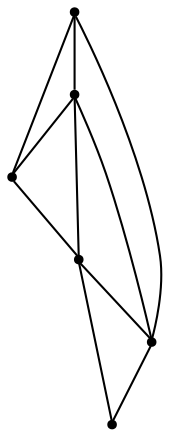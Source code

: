 graph {
  node [shape=point,comment="{\"directed\":false,\"doi\":\"10.4230/LIPIcs.GD.2024.40\",\"figure\":\"5 (1)\"}"]

  v0 [pos="1508.5072163422092,895.644488291101"]
  v1 [pos="1448.4905845400217,850.642936403643"]
  v2 [pos="1478.4989004411154,805.6412573550807"]
  v3 [pos="1358.4658912199545,850.642936403643"]
  v4 [pos="1418.482268638928,940.6461673396633"]
  v5 [pos="1343.4616060778005,895.644488291101"]

  v0 -- v1 [id="-1",pos="1508.5072163422092,895.644488291101 1448.4905845400217,850.642936403643 1448.4905845400217,850.642936403643 1448.4905845400217,850.642936403643"]
  v2 -- v0 [id="-2",pos="1478.4989004411154,805.6412573550807 1508.5072163422092,895.644488291101 1508.5072163422092,895.644488291101 1508.5072163422092,895.644488291101"]
  v2 -- v3 [id="-3",pos="1478.4989004411154,805.6412573550807 1358.4658912199545,850.642936403643 1358.4658912199545,850.642936403643 1358.4658912199545,850.642936403643"]
  v1 -- v3 [id="-4",pos="1448.4905845400217,850.642936403643 1358.4658912199545,850.642936403643 1358.4658912199545,850.642936403643 1358.4658912199545,850.642936403643"]
  v1 -- v2 [id="-5",pos="1448.4905845400217,850.642936403643 1478.4989004411154,805.6412573550807 1478.4989004411154,805.6412573550807 1478.4989004411154,805.6412573550807"]
  v4 -- v0 [id="-6",pos="1418.482268638928,940.6461673396633 1508.5072163422092,895.644488291101 1508.5072163422092,895.644488291101 1508.5072163422092,895.644488291101"]
  v4 -- v5 [id="-7",pos="1418.482268638928,940.6461673396633 1058.383113783838,925.6456076568093 1058.383113783838,925.6456076568093 1058.383113783838,925.6456076568093 1058.3831773796417,910.6450479739551 1058.3831773796417,910.6450479739551 1058.3831773796417,910.6450479739551 1343.4616060778005,895.644488291101 1343.4616060778005,895.644488291101 1343.4616060778005,895.644488291101"]
  v3 -- v4 [id="-8",pos="1358.4658912199545,850.642936403643 1418.482268638928,940.6461673396633 1418.482268638928,940.6461673396633 1418.482268638928,940.6461673396633"]
  v3 -- v5 [id="-9",pos="1358.4658912199545,850.642936403643 1343.4616060778005,895.644488291101 1343.4616060778005,895.644488291101 1343.4616060778005,895.644488291101"]
  v4 -- v1 [id="-10",pos="1418.482268638928,940.6461673396633 1448.4905845400217,850.642936403643 1448.4905845400217,850.642936403643 1448.4905845400217,850.642936403643"]
}
